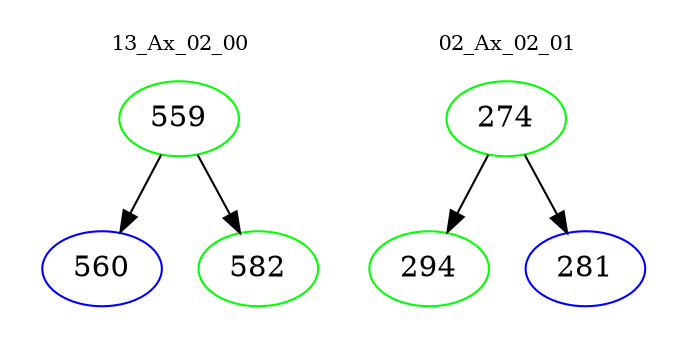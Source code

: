 digraph{
subgraph cluster_0 {
color = white
label = "13_Ax_02_00";
fontsize=10;
T0_559 [label="559", color="green"]
T0_559 -> T0_560 [color="black"]
T0_560 [label="560", color="blue"]
T0_559 -> T0_582 [color="black"]
T0_582 [label="582", color="green"]
}
subgraph cluster_1 {
color = white
label = "02_Ax_02_01";
fontsize=10;
T1_274 [label="274", color="green"]
T1_274 -> T1_294 [color="black"]
T1_294 [label="294", color="green"]
T1_274 -> T1_281 [color="black"]
T1_281 [label="281", color="blue"]
}
}
